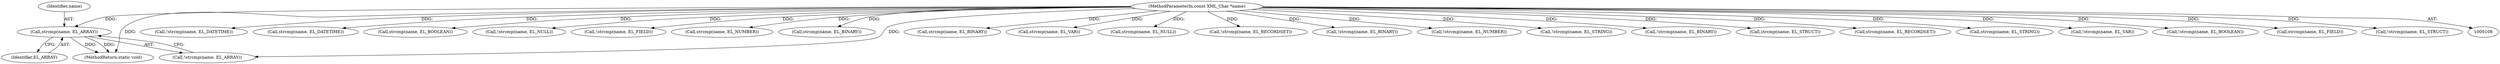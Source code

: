 digraph "0_php-src_6045de69c7dedcba3eadf7c4bba424b19c81d00d_0@API" {
"1000156" [label="(Call,strcmp(name, EL_ARRAY))"];
"1000110" [label="(MethodParameterIn,const XML_Char *name)"];
"1000158" [label="(Identifier,EL_ARRAY)"];
"1000174" [label="(Call,!strcmp(name, EL_DATETIME))"];
"1000175" [label="(Call,strcmp(name, EL_DATETIME))"];
"1000146" [label="(Call,strcmp(name, EL_BOOLEAN))"];
"1000150" [label="(Call,!strcmp(name, EL_NULL))"];
"1000585" [label="(Call,!strcmp(name, EL_FIELD))"];
"1000156" [label="(Call,strcmp(name, EL_ARRAY))"];
"1000141" [label="(Call,strcmp(name, EL_NUMBER))"];
"1000214" [label="(Call,strcmp(name, EL_BINARY))"];
"1000603" [label="(MethodReturn,static void)"];
"1000155" [label="(Call,!strcmp(name, EL_ARRAY))"];
"1000171" [label="(Call,strcmp(name, EL_BINARY))"];
"1000567" [label="(Call,strcmp(name, EL_VAR))"];
"1000151" [label="(Call,strcmp(name, EL_NULL))"];
"1000110" [label="(MethodParameterIn,const XML_Char *name)"];
"1000165" [label="(Call,!strcmp(name, EL_RECORDSET))"];
"1000213" [label="(Call,!strcmp(name, EL_BINARY))"];
"1000140" [label="(Call,!strcmp(name, EL_NUMBER))"];
"1000135" [label="(Call,!strcmp(name, EL_STRING))"];
"1000170" [label="(Call,!strcmp(name, EL_BINARY))"];
"1000161" [label="(Call,strcmp(name, EL_STRUCT))"];
"1000166" [label="(Call,strcmp(name, EL_RECORDSET))"];
"1000136" [label="(Call,strcmp(name, EL_STRING))"];
"1000157" [label="(Identifier,name)"];
"1000566" [label="(Call,!strcmp(name, EL_VAR))"];
"1000145" [label="(Call,!strcmp(name, EL_BOOLEAN))"];
"1000586" [label="(Call,strcmp(name, EL_FIELD))"];
"1000160" [label="(Call,!strcmp(name, EL_STRUCT))"];
"1000156" -> "1000155"  [label="AST: "];
"1000156" -> "1000158"  [label="CFG: "];
"1000157" -> "1000156"  [label="AST: "];
"1000158" -> "1000156"  [label="AST: "];
"1000155" -> "1000156"  [label="CFG: "];
"1000156" -> "1000603"  [label="DDG: "];
"1000156" -> "1000603"  [label="DDG: "];
"1000110" -> "1000156"  [label="DDG: "];
"1000110" -> "1000108"  [label="AST: "];
"1000110" -> "1000603"  [label="DDG: "];
"1000110" -> "1000135"  [label="DDG: "];
"1000110" -> "1000136"  [label="DDG: "];
"1000110" -> "1000140"  [label="DDG: "];
"1000110" -> "1000141"  [label="DDG: "];
"1000110" -> "1000145"  [label="DDG: "];
"1000110" -> "1000146"  [label="DDG: "];
"1000110" -> "1000150"  [label="DDG: "];
"1000110" -> "1000151"  [label="DDG: "];
"1000110" -> "1000155"  [label="DDG: "];
"1000110" -> "1000160"  [label="DDG: "];
"1000110" -> "1000161"  [label="DDG: "];
"1000110" -> "1000165"  [label="DDG: "];
"1000110" -> "1000166"  [label="DDG: "];
"1000110" -> "1000170"  [label="DDG: "];
"1000110" -> "1000171"  [label="DDG: "];
"1000110" -> "1000174"  [label="DDG: "];
"1000110" -> "1000175"  [label="DDG: "];
"1000110" -> "1000213"  [label="DDG: "];
"1000110" -> "1000214"  [label="DDG: "];
"1000110" -> "1000566"  [label="DDG: "];
"1000110" -> "1000567"  [label="DDG: "];
"1000110" -> "1000585"  [label="DDG: "];
"1000110" -> "1000586"  [label="DDG: "];
}
